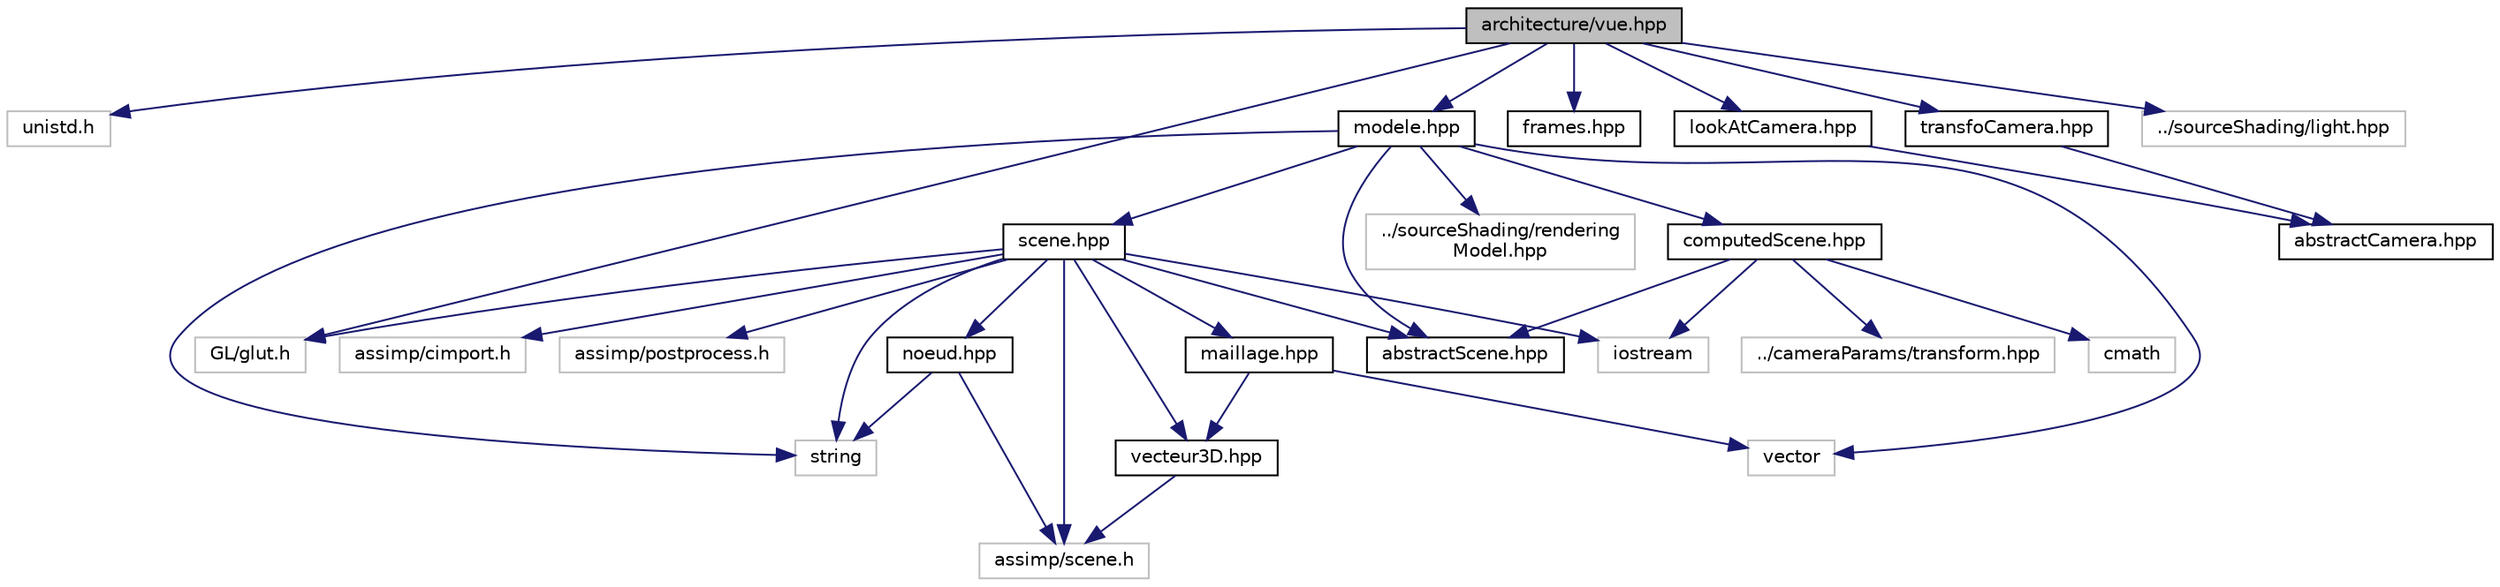 digraph "architecture/vue.hpp"
{
  edge [fontname="Helvetica",fontsize="10",labelfontname="Helvetica",labelfontsize="10"];
  node [fontname="Helvetica",fontsize="10",shape=record];
  Node1 [label="architecture/vue.hpp",height=0.2,width=0.4,color="black", fillcolor="grey75", style="filled", fontcolor="black"];
  Node1 -> Node2 [color="midnightblue",fontsize="10",style="solid",fontname="Helvetica"];
  Node2 [label="unistd.h",height=0.2,width=0.4,color="grey75", fillcolor="white", style="filled"];
  Node1 -> Node3 [color="midnightblue",fontsize="10",style="solid",fontname="Helvetica"];
  Node3 [label="GL/glut.h",height=0.2,width=0.4,color="grey75", fillcolor="white", style="filled"];
  Node1 -> Node4 [color="midnightblue",fontsize="10",style="solid",fontname="Helvetica"];
  Node4 [label="modele.hpp",height=0.2,width=0.4,color="black", fillcolor="white", style="filled",URL="$modele_8hpp.html"];
  Node4 -> Node5 [color="midnightblue",fontsize="10",style="solid",fontname="Helvetica"];
  Node5 [label="string",height=0.2,width=0.4,color="grey75", fillcolor="white", style="filled"];
  Node4 -> Node6 [color="midnightblue",fontsize="10",style="solid",fontname="Helvetica"];
  Node6 [label="vector",height=0.2,width=0.4,color="grey75", fillcolor="white", style="filled"];
  Node4 -> Node7 [color="midnightblue",fontsize="10",style="solid",fontname="Helvetica"];
  Node7 [label="scene.hpp",height=0.2,width=0.4,color="black", fillcolor="white", style="filled",URL="$scene_8hpp.html"];
  Node7 -> Node5 [color="midnightblue",fontsize="10",style="solid",fontname="Helvetica"];
  Node7 -> Node8 [color="midnightblue",fontsize="10",style="solid",fontname="Helvetica"];
  Node8 [label="iostream",height=0.2,width=0.4,color="grey75", fillcolor="white", style="filled"];
  Node7 -> Node9 [color="midnightblue",fontsize="10",style="solid",fontname="Helvetica"];
  Node9 [label="assimp/cimport.h",height=0.2,width=0.4,color="grey75", fillcolor="white", style="filled"];
  Node7 -> Node10 [color="midnightblue",fontsize="10",style="solid",fontname="Helvetica"];
  Node10 [label="assimp/scene.h",height=0.2,width=0.4,color="grey75", fillcolor="white", style="filled"];
  Node7 -> Node11 [color="midnightblue",fontsize="10",style="solid",fontname="Helvetica"];
  Node11 [label="assimp/postprocess.h",height=0.2,width=0.4,color="grey75", fillcolor="white", style="filled"];
  Node7 -> Node3 [color="midnightblue",fontsize="10",style="solid",fontname="Helvetica"];
  Node7 -> Node12 [color="midnightblue",fontsize="10",style="solid",fontname="Helvetica"];
  Node12 [label="abstractScene.hpp",height=0.2,width=0.4,color="black", fillcolor="white", style="filled",URL="$abstract_scene_8hpp.html"];
  Node7 -> Node13 [color="midnightblue",fontsize="10",style="solid",fontname="Helvetica"];
  Node13 [label="vecteur3D.hpp",height=0.2,width=0.4,color="black", fillcolor="white", style="filled",URL="$vecteur3_d_8hpp.html",tooltip="Classe de vecteur en trois dimensions. "];
  Node13 -> Node10 [color="midnightblue",fontsize="10",style="solid",fontname="Helvetica"];
  Node7 -> Node14 [color="midnightblue",fontsize="10",style="solid",fontname="Helvetica"];
  Node14 [label="noeud.hpp",height=0.2,width=0.4,color="black", fillcolor="white", style="filled",URL="$noeud_8hpp.html"];
  Node14 -> Node10 [color="midnightblue",fontsize="10",style="solid",fontname="Helvetica"];
  Node14 -> Node5 [color="midnightblue",fontsize="10",style="solid",fontname="Helvetica"];
  Node7 -> Node15 [color="midnightblue",fontsize="10",style="solid",fontname="Helvetica"];
  Node15 [label="maillage.hpp",height=0.2,width=0.4,color="black", fillcolor="white", style="filled",URL="$maillage_8hpp.html"];
  Node15 -> Node13 [color="midnightblue",fontsize="10",style="solid",fontname="Helvetica"];
  Node15 -> Node6 [color="midnightblue",fontsize="10",style="solid",fontname="Helvetica"];
  Node4 -> Node12 [color="midnightblue",fontsize="10",style="solid",fontname="Helvetica"];
  Node4 -> Node16 [color="midnightblue",fontsize="10",style="solid",fontname="Helvetica"];
  Node16 [label="computedScene.hpp",height=0.2,width=0.4,color="black", fillcolor="white", style="filled",URL="$computed_scene_8hpp.html"];
  Node16 -> Node12 [color="midnightblue",fontsize="10",style="solid",fontname="Helvetica"];
  Node16 -> Node17 [color="midnightblue",fontsize="10",style="solid",fontname="Helvetica"];
  Node17 [label="../cameraParams/transform.hpp",height=0.2,width=0.4,color="grey75", fillcolor="white", style="filled"];
  Node16 -> Node8 [color="midnightblue",fontsize="10",style="solid",fontname="Helvetica"];
  Node16 -> Node18 [color="midnightblue",fontsize="10",style="solid",fontname="Helvetica"];
  Node18 [label="cmath",height=0.2,width=0.4,color="grey75", fillcolor="white", style="filled"];
  Node4 -> Node19 [color="midnightblue",fontsize="10",style="solid",fontname="Helvetica"];
  Node19 [label="../sourceShading/rendering\lModel.hpp",height=0.2,width=0.4,color="grey75", fillcolor="white", style="filled"];
  Node1 -> Node20 [color="midnightblue",fontsize="10",style="solid",fontname="Helvetica"];
  Node20 [label="frames.hpp",height=0.2,width=0.4,color="black", fillcolor="white", style="filled",URL="$frames_8hpp.html"];
  Node1 -> Node21 [color="midnightblue",fontsize="10",style="solid",fontname="Helvetica"];
  Node21 [label="transfoCamera.hpp",height=0.2,width=0.4,color="black", fillcolor="white", style="filled",URL="$transfo_camera_8hpp.html",tooltip="Classe de caméra utilisant des transformations. "];
  Node21 -> Node22 [color="midnightblue",fontsize="10",style="solid",fontname="Helvetica"];
  Node22 [label="abstractCamera.hpp",height=0.2,width=0.4,color="black", fillcolor="white", style="filled",URL="$abstract_camera_8hpp.html",tooltip="Classe abstraite de caméra. "];
  Node1 -> Node23 [color="midnightblue",fontsize="10",style="solid",fontname="Helvetica"];
  Node23 [label="lookAtCamera.hpp",height=0.2,width=0.4,color="black", fillcolor="white", style="filled",URL="$look_at_camera_8hpp.html",tooltip="Classe de caméra utilisant gluLookAt. "];
  Node23 -> Node22 [color="midnightblue",fontsize="10",style="solid",fontname="Helvetica"];
  Node1 -> Node24 [color="midnightblue",fontsize="10",style="solid",fontname="Helvetica"];
  Node24 [label="../sourceShading/light.hpp",height=0.2,width=0.4,color="grey75", fillcolor="white", style="filled"];
}
